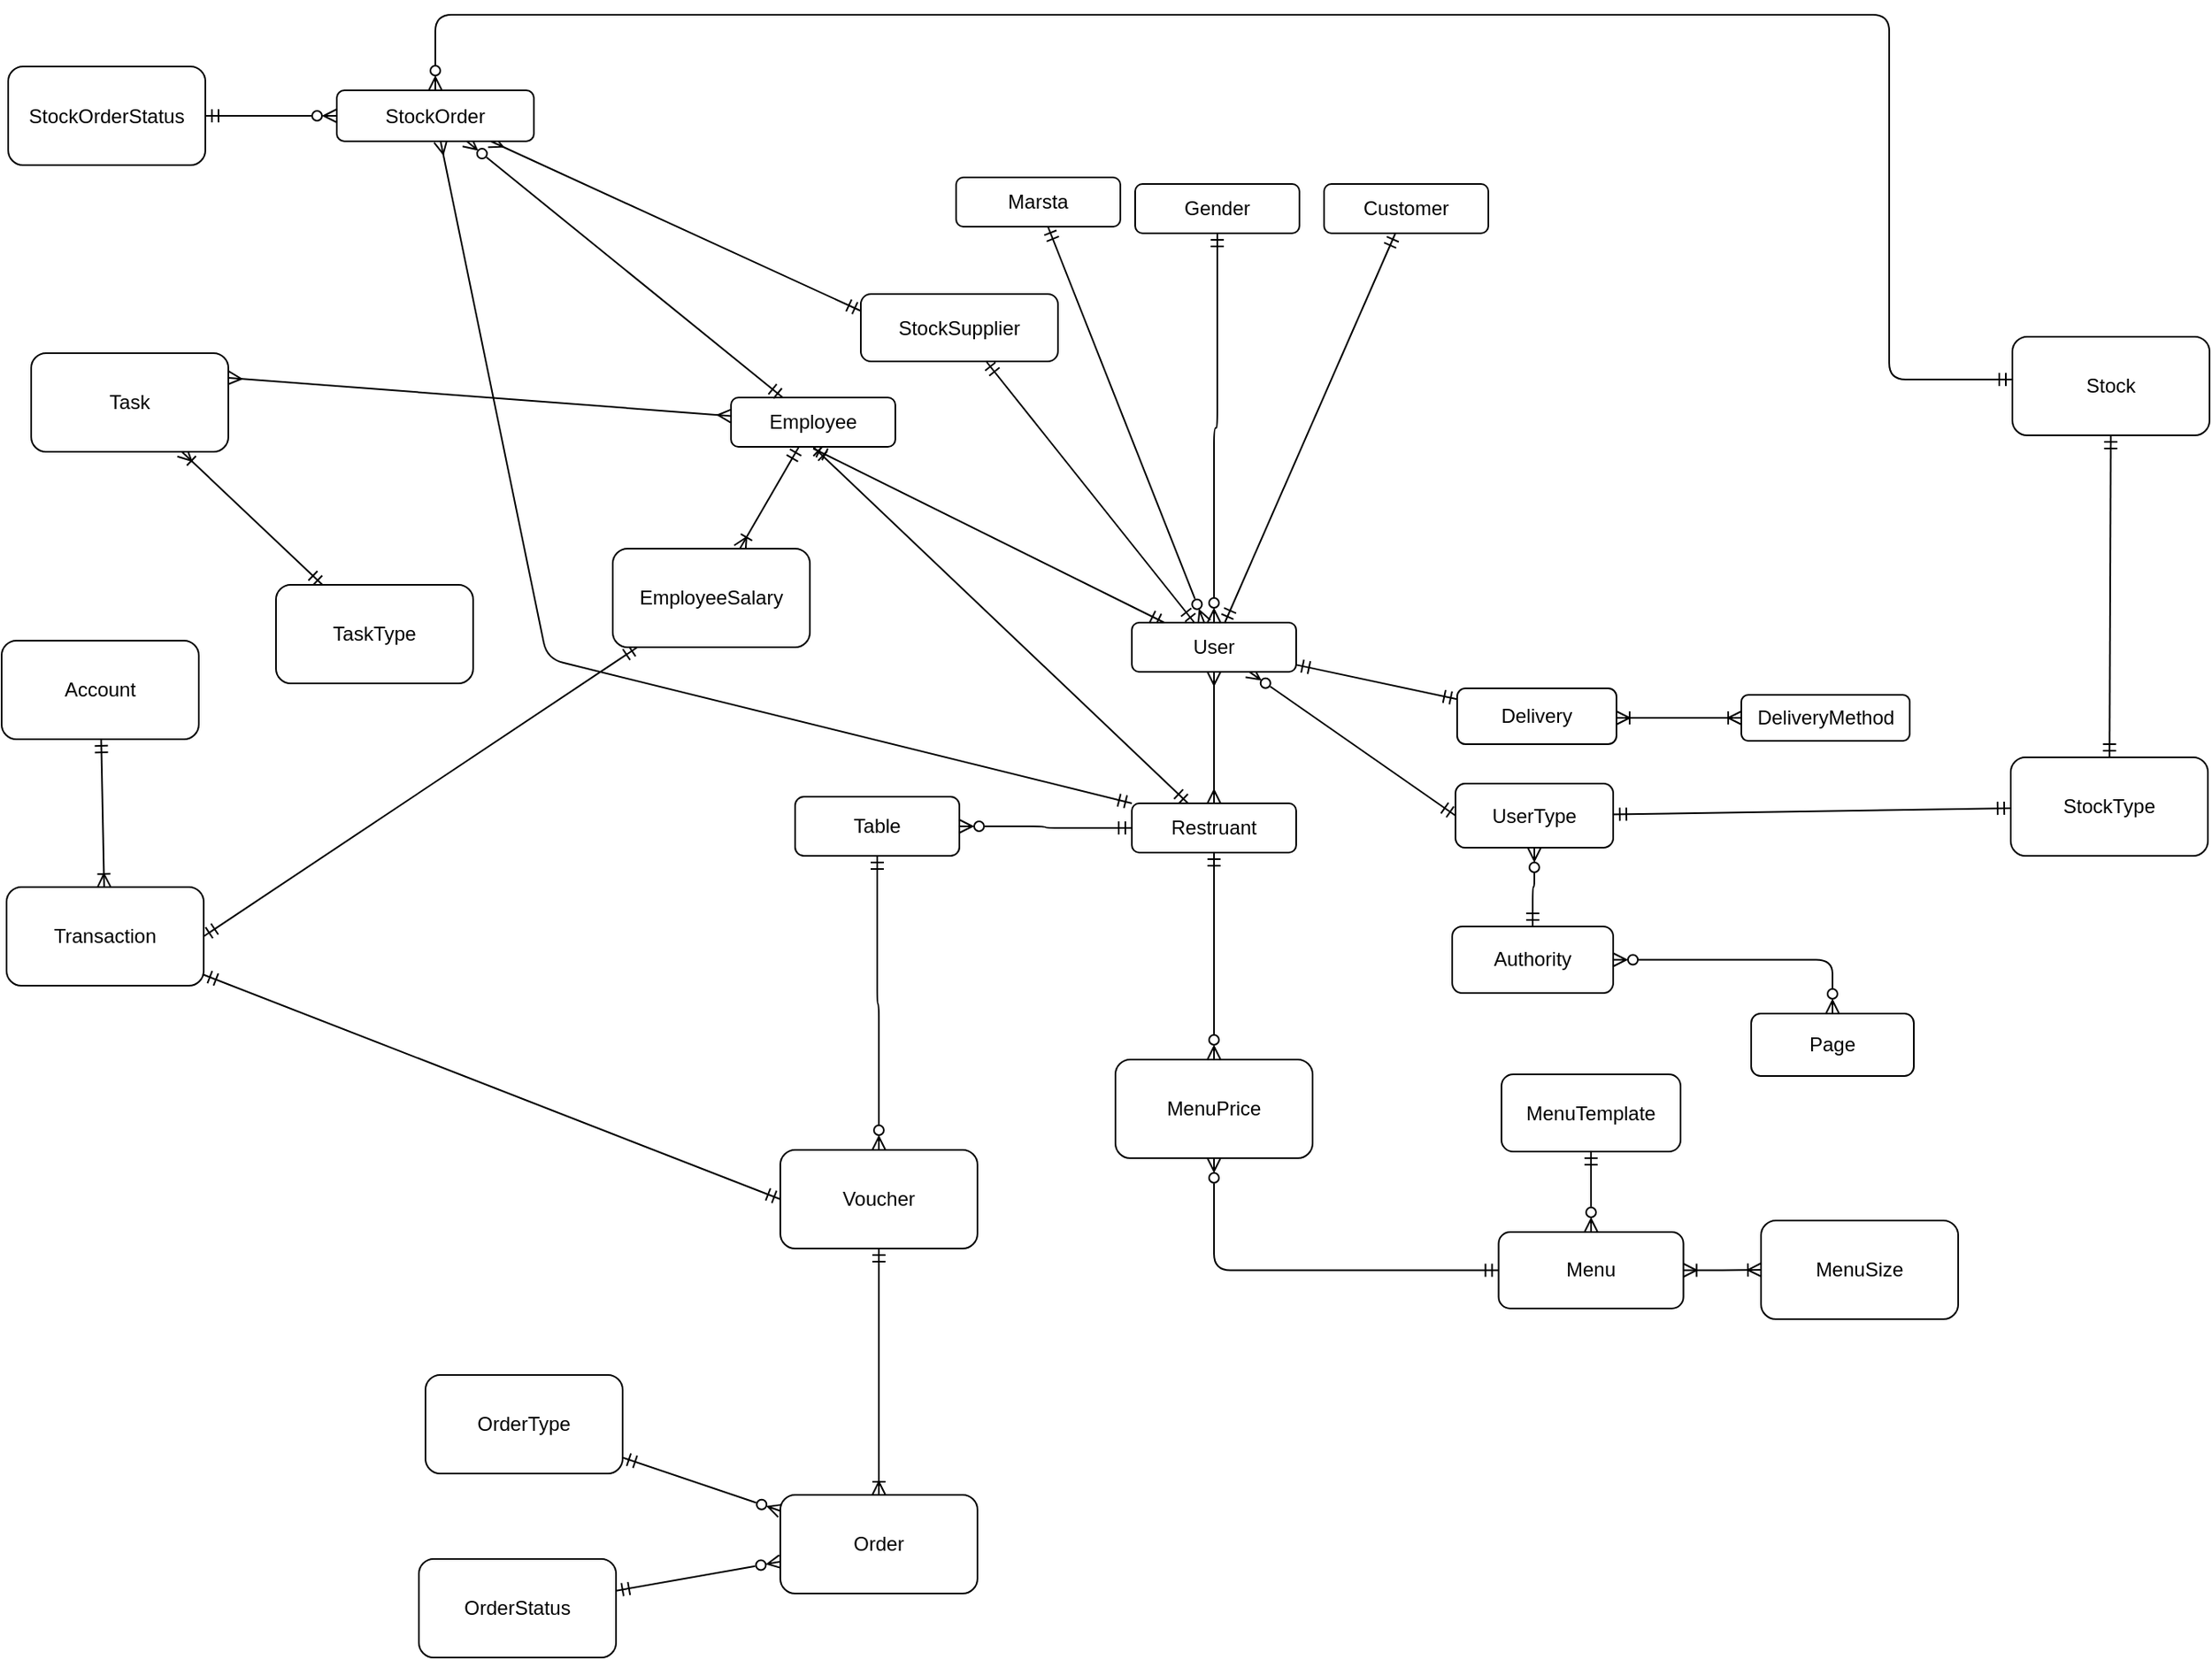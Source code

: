 <mxfile version="23.1.5" type="device">
  <diagram name="Page-1" id="mfla-CMIPA3xYo0PCwOq">
    <mxGraphModel dx="1726" dy="1656" grid="1" gridSize="1" guides="1" tooltips="1" connect="1" arrows="1" fold="1" page="1" pageScale="1" pageWidth="850" pageHeight="1100" math="1" shadow="0">
      <root>
        <mxCell id="0" />
        <mxCell id="1" parent="0" />
        <mxCell id="5DOXIda2FZNYHR_TcTf4-36" style="edgeStyle=orthogonalEdgeStyle;rounded=1;orthogonalLoop=1;jettySize=auto;html=1;startArrow=ERmandOne;startFill=0;endArrow=ERzeroToMany;endFill=0;" parent="1" source="Hu4kS1zhTQbFhnvbTwCU-1" target="5DOXIda2FZNYHR_TcTf4-32" edge="1">
          <mxGeometry relative="1" as="geometry">
            <Array as="points">
              <mxPoint x="170" y="553" />
              <mxPoint x="170" y="553" />
            </Array>
          </mxGeometry>
        </mxCell>
        <mxCell id="5DOXIda2FZNYHR_TcTf4-55" style="edgeStyle=orthogonalEdgeStyle;rounded=1;orthogonalLoop=1;jettySize=auto;html=1;startArrow=ERmany;startFill=0;endArrow=ERmany;endFill=0;" parent="1" source="Hu4kS1zhTQbFhnvbTwCU-1" target="Hu4kS1zhTQbFhnvbTwCU-3" edge="1">
          <mxGeometry relative="1" as="geometry" />
        </mxCell>
        <mxCell id="IhJfi4cyU0d0Fg91817s-1" style="rounded=0;orthogonalLoop=1;jettySize=auto;html=1;entryX=0.5;entryY=1;entryDx=0;entryDy=0;startArrow=ERmandOne;startFill=0;endArrow=ERmandOne;endFill=0;" edge="1" parent="1" source="Hu4kS1zhTQbFhnvbTwCU-1" target="5DOXIda2FZNYHR_TcTf4-8">
          <mxGeometry relative="1" as="geometry" />
        </mxCell>
        <mxCell id="Hu4kS1zhTQbFhnvbTwCU-1" value="Restruant" style="whiteSpace=wrap;html=1;align=center;rounded=1;labelBackgroundColor=none;" parent="1" vertex="1">
          <mxGeometry x="120" y="480" width="100" height="30" as="geometry" />
        </mxCell>
        <mxCell id="5DOXIda2FZNYHR_TcTf4-3" value="" style="edgeStyle=orthogonalEdgeStyle;rounded=1;orthogonalLoop=1;jettySize=auto;html=1;startArrow=ERzeroToMany;startFill=0;endArrow=ERmandOne;endFill=0;labelBackgroundColor=none;fontColor=default;" parent="1" source="Hu4kS1zhTQbFhnvbTwCU-3" target="5DOXIda2FZNYHR_TcTf4-2" edge="1">
          <mxGeometry relative="1" as="geometry" />
        </mxCell>
        <mxCell id="5DOXIda2FZNYHR_TcTf4-5" value="" style="rounded=1;orthogonalLoop=1;jettySize=auto;html=1;startArrow=ERzeroToMany;startFill=0;endArrow=ERmandOne;endFill=0;labelBackgroundColor=none;fontColor=default;" parent="1" source="Hu4kS1zhTQbFhnvbTwCU-3" target="5DOXIda2FZNYHR_TcTf4-4" edge="1">
          <mxGeometry relative="1" as="geometry" />
        </mxCell>
        <mxCell id="5DOXIda2FZNYHR_TcTf4-9" value="" style="rounded=1;orthogonalLoop=1;jettySize=auto;html=1;labelBackgroundColor=none;fontColor=default;startArrow=ERmandOne;startFill=0;endArrow=ERmandOne;endFill=0;" parent="1" source="Hu4kS1zhTQbFhnvbTwCU-3" edge="1">
          <mxGeometry relative="1" as="geometry">
            <mxPoint x="-74" y="264" as="targetPoint" />
          </mxGeometry>
        </mxCell>
        <mxCell id="5DOXIda2FZNYHR_TcTf4-10" style="rounded=1;orthogonalLoop=1;jettySize=auto;html=1;labelBackgroundColor=none;fontColor=default;startArrow=ERmandOne;startFill=0;endArrow=ERmandOne;endFill=0;" parent="1" source="Hu4kS1zhTQbFhnvbTwCU-3" target="5DOXIda2FZNYHR_TcTf4-11" edge="1">
          <mxGeometry relative="1" as="geometry">
            <mxPoint x="350" y="460" as="targetPoint" />
          </mxGeometry>
        </mxCell>
        <mxCell id="5DOXIda2FZNYHR_TcTf4-19" style="rounded=1;orthogonalLoop=1;jettySize=auto;html=1;entryX=0;entryY=0.5;entryDx=0;entryDy=0;startArrow=ERzeroToMany;startFill=0;endArrow=ERmandOne;endFill=0;" parent="1" source="Hu4kS1zhTQbFhnvbTwCU-3" target="5DOXIda2FZNYHR_TcTf4-21" edge="1">
          <mxGeometry relative="1" as="geometry">
            <mxPoint x="376" y="511" as="targetPoint" />
          </mxGeometry>
        </mxCell>
        <mxCell id="5DOXIda2FZNYHR_TcTf4-49" value="" style="rounded=1;orthogonalLoop=1;jettySize=auto;html=1;startArrow=ERmandOne;startFill=0;endArrow=ERmandOne;endFill=0;" parent="1" source="Hu4kS1zhTQbFhnvbTwCU-3" target="5DOXIda2FZNYHR_TcTf4-48" edge="1">
          <mxGeometry relative="1" as="geometry" />
        </mxCell>
        <mxCell id="Hu4kS1zhTQbFhnvbTwCU-3" value="User" style="whiteSpace=wrap;html=1;align=center;rounded=1;labelBackgroundColor=none;" parent="1" vertex="1">
          <mxGeometry x="120" y="370" width="100" height="30" as="geometry" />
        </mxCell>
        <mxCell id="5DOXIda2FZNYHR_TcTf4-2" value="Gender" style="whiteSpace=wrap;html=1;align=center;rounded=1;labelBackgroundColor=none;" parent="1" vertex="1">
          <mxGeometry x="122" y="103" width="100" height="30" as="geometry" />
        </mxCell>
        <mxCell id="5DOXIda2FZNYHR_TcTf4-4" value="Marsta" style="whiteSpace=wrap;html=1;align=center;rounded=1;labelBackgroundColor=none;" parent="1" vertex="1">
          <mxGeometry x="13" y="99" width="100" height="30" as="geometry" />
        </mxCell>
        <mxCell id="5DOXIda2FZNYHR_TcTf4-8" value="Employee" style="whiteSpace=wrap;html=1;align=center;rounded=1;labelBackgroundColor=none;" parent="1" vertex="1">
          <mxGeometry x="-124" y="233" width="100" height="30" as="geometry" />
        </mxCell>
        <mxCell id="5DOXIda2FZNYHR_TcTf4-11" value="Customer" style="rounded=1;whiteSpace=wrap;html=1;labelBackgroundColor=none;" parent="1" vertex="1">
          <mxGeometry x="237" y="103" width="100" height="30" as="geometry" />
        </mxCell>
        <mxCell id="5DOXIda2FZNYHR_TcTf4-15" value="" style="rounded=1;orthogonalLoop=1;jettySize=auto;html=1;startArrow=ERmandOne;startFill=0;endArrow=ERmandOne;endFill=0;" parent="1" source="Hu4kS1zhTQbFhnvbTwCU-3" target="5DOXIda2FZNYHR_TcTf4-16" edge="1">
          <mxGeometry relative="1" as="geometry">
            <mxPoint x="339" y="482" as="targetPoint" />
            <mxPoint x="196" y="400" as="sourcePoint" />
          </mxGeometry>
        </mxCell>
        <mxCell id="5DOXIda2FZNYHR_TcTf4-18" value="" style="edgeStyle=orthogonalEdgeStyle;rounded=1;orthogonalLoop=1;jettySize=auto;html=1;startArrow=ERoneToMany;startFill=0;endArrow=ERoneToMany;endFill=0;" parent="1" source="5DOXIda2FZNYHR_TcTf4-16" target="5DOXIda2FZNYHR_TcTf4-17" edge="1">
          <mxGeometry relative="1" as="geometry">
            <Array as="points">
              <mxPoint x="438" y="428" />
              <mxPoint x="438" y="428" />
            </Array>
          </mxGeometry>
        </mxCell>
        <mxCell id="5DOXIda2FZNYHR_TcTf4-16" value="Delivery" style="rounded=1;whiteSpace=wrap;html=1;" parent="1" vertex="1">
          <mxGeometry x="318" y="410" width="97" height="34" as="geometry" />
        </mxCell>
        <mxCell id="5DOXIda2FZNYHR_TcTf4-17" value="DeliveryMethod" style="whiteSpace=wrap;html=1;rounded=1;" parent="1" vertex="1">
          <mxGeometry x="491" y="414" width="102.5" height="28" as="geometry" />
        </mxCell>
        <mxCell id="5DOXIda2FZNYHR_TcTf4-24" value="" style="edgeStyle=orthogonalEdgeStyle;rounded=1;orthogonalLoop=1;jettySize=auto;html=1;endArrow=ERmandOne;endFill=0;startArrow=ERzeroToMany;startFill=0;" parent="1" source="5DOXIda2FZNYHR_TcTf4-21" target="5DOXIda2FZNYHR_TcTf4-23" edge="1">
          <mxGeometry relative="1" as="geometry" />
        </mxCell>
        <mxCell id="5DOXIda2FZNYHR_TcTf4-21" value="UserType" style="rounded=1;whiteSpace=wrap;html=1;" parent="1" vertex="1">
          <mxGeometry x="317" y="468" width="96" height="39" as="geometry" />
        </mxCell>
        <mxCell id="5DOXIda2FZNYHR_TcTf4-26" value="" style="edgeStyle=orthogonalEdgeStyle;rounded=1;orthogonalLoop=1;jettySize=auto;html=1;startArrow=ERzeroToMany;startFill=0;endArrow=ERzeroToMany;endFill=0;" parent="1" source="5DOXIda2FZNYHR_TcTf4-23" target="5DOXIda2FZNYHR_TcTf4-25" edge="1">
          <mxGeometry relative="1" as="geometry" />
        </mxCell>
        <mxCell id="5DOXIda2FZNYHR_TcTf4-23" value="Authority" style="whiteSpace=wrap;html=1;rounded=1;" parent="1" vertex="1">
          <mxGeometry x="315" y="555" width="98" height="40.5" as="geometry" />
        </mxCell>
        <mxCell id="5DOXIda2FZNYHR_TcTf4-25" value="Page" style="rounded=1;whiteSpace=wrap;html=1;" parent="1" vertex="1">
          <mxGeometry x="497" y="608" width="99" height="38" as="geometry" />
        </mxCell>
        <mxCell id="5DOXIda2FZNYHR_TcTf4-29" value="" style="edgeStyle=orthogonalEdgeStyle;rounded=1;orthogonalLoop=1;jettySize=auto;html=1;startArrow=ERmandOne;startFill=0;endArrow=ERzeroToMany;endFill=0;" parent="1" source="5DOXIda2FZNYHR_TcTf4-27" target="5DOXIda2FZNYHR_TcTf4-28" edge="1">
          <mxGeometry relative="1" as="geometry" />
        </mxCell>
        <mxCell id="5DOXIda2FZNYHR_TcTf4-27" value="MenuTemplate" style="rounded=1;whiteSpace=wrap;html=1;" parent="1" vertex="1">
          <mxGeometry x="345" y="645" width="109" height="47" as="geometry" />
        </mxCell>
        <mxCell id="5DOXIda2FZNYHR_TcTf4-31" value="" style="edgeStyle=orthogonalEdgeStyle;rounded=1;orthogonalLoop=1;jettySize=auto;html=1;startArrow=ERoneToMany;startFill=0;endArrow=ERoneToMany;endFill=0;" parent="1" source="5DOXIda2FZNYHR_TcTf4-28" target="5DOXIda2FZNYHR_TcTf4-30" edge="1">
          <mxGeometry relative="1" as="geometry" />
        </mxCell>
        <mxCell id="5DOXIda2FZNYHR_TcTf4-33" value="" style="edgeStyle=orthogonalEdgeStyle;rounded=1;orthogonalLoop=1;jettySize=auto;html=1;startArrow=ERmandOne;startFill=0;endArrow=ERzeroToMany;endFill=0;" parent="1" source="5DOXIda2FZNYHR_TcTf4-28" target="5DOXIda2FZNYHR_TcTf4-32" edge="1">
          <mxGeometry relative="1" as="geometry" />
        </mxCell>
        <mxCell id="5DOXIda2FZNYHR_TcTf4-28" value="Menu" style="whiteSpace=wrap;html=1;rounded=1;" parent="1" vertex="1">
          <mxGeometry x="343.25" y="741" width="112.5" height="46.5" as="geometry" />
        </mxCell>
        <mxCell id="5DOXIda2FZNYHR_TcTf4-30" value="MenuSize" style="whiteSpace=wrap;html=1;rounded=1;" parent="1" vertex="1">
          <mxGeometry x="503" y="734" width="120" height="60" as="geometry" />
        </mxCell>
        <mxCell id="5DOXIda2FZNYHR_TcTf4-32" value="MenuPrice" style="whiteSpace=wrap;html=1;rounded=1;" parent="1" vertex="1">
          <mxGeometry x="110" y="636" width="120" height="60" as="geometry" />
        </mxCell>
        <mxCell id="5DOXIda2FZNYHR_TcTf4-39" value="" style="rounded=1;orthogonalLoop=1;jettySize=auto;html=1;startArrow=ERzeroToMany;startFill=0;endArrow=ERmandOne;endFill=0;" parent="1" source="5DOXIda2FZNYHR_TcTf4-37" target="5DOXIda2FZNYHR_TcTf4-38" edge="1">
          <mxGeometry relative="1" as="geometry" />
        </mxCell>
        <mxCell id="5DOXIda2FZNYHR_TcTf4-41" value="" style="rounded=1;orthogonalLoop=1;jettySize=auto;html=1;startArrow=ERzeroToMany;startFill=0;endArrow=ERmandOne;endFill=0;" parent="1" source="5DOXIda2FZNYHR_TcTf4-37" target="5DOXIda2FZNYHR_TcTf4-40" edge="1">
          <mxGeometry relative="1" as="geometry" />
        </mxCell>
        <mxCell id="5DOXIda2FZNYHR_TcTf4-37" value="Order" style="rounded=1;whiteSpace=wrap;html=1;" parent="1" vertex="1">
          <mxGeometry x="-94" y="901" width="120" height="60" as="geometry" />
        </mxCell>
        <mxCell id="5DOXIda2FZNYHR_TcTf4-38" value="OrderType" style="whiteSpace=wrap;html=1;rounded=1;" parent="1" vertex="1">
          <mxGeometry x="-310" y="828" width="120" height="60" as="geometry" />
        </mxCell>
        <mxCell id="5DOXIda2FZNYHR_TcTf4-40" value="OrderStatus" style="whiteSpace=wrap;html=1;rounded=1;" parent="1" vertex="1">
          <mxGeometry x="-314" y="940" width="120" height="60" as="geometry" />
        </mxCell>
        <mxCell id="5DOXIda2FZNYHR_TcTf4-43" style="edgeStyle=orthogonalEdgeStyle;rounded=1;orthogonalLoop=1;jettySize=auto;html=1;startArrow=ERzeroToMany;startFill=0;endArrow=ERmandOne;endFill=0;" parent="1" source="5DOXIda2FZNYHR_TcTf4-42" target="Hu4kS1zhTQbFhnvbTwCU-1" edge="1">
          <mxGeometry relative="1" as="geometry" />
        </mxCell>
        <mxCell id="5DOXIda2FZNYHR_TcTf4-42" value="Table" style="rounded=1;whiteSpace=wrap;html=1;" parent="1" vertex="1">
          <mxGeometry x="-85" y="476" width="100" height="36" as="geometry" />
        </mxCell>
        <mxCell id="5DOXIda2FZNYHR_TcTf4-46" style="edgeStyle=orthogonalEdgeStyle;rounded=1;orthogonalLoop=1;jettySize=auto;html=1;startArrow=ERmandOne;startFill=0;endArrow=ERoneToMany;endFill=0;" parent="1" source="5DOXIda2FZNYHR_TcTf4-45" target="5DOXIda2FZNYHR_TcTf4-37" edge="1">
          <mxGeometry relative="1" as="geometry" />
        </mxCell>
        <mxCell id="5DOXIda2FZNYHR_TcTf4-47" style="edgeStyle=orthogonalEdgeStyle;rounded=1;orthogonalLoop=1;jettySize=auto;html=1;entryX=0.5;entryY=1;entryDx=0;entryDy=0;startArrow=ERzeroToMany;startFill=0;endArrow=ERmandOne;endFill=0;" parent="1" source="5DOXIda2FZNYHR_TcTf4-45" target="5DOXIda2FZNYHR_TcTf4-42" edge="1">
          <mxGeometry relative="1" as="geometry">
            <Array as="points">
              <mxPoint x="-34" y="602" />
            </Array>
          </mxGeometry>
        </mxCell>
        <mxCell id="5DOXIda2FZNYHR_TcTf4-45" value="Voucher" style="rounded=1;whiteSpace=wrap;html=1;" parent="1" vertex="1">
          <mxGeometry x="-94" y="691" width="120" height="60" as="geometry" />
        </mxCell>
        <mxCell id="5DOXIda2FZNYHR_TcTf4-48" value="StockSupplier" style="whiteSpace=wrap;html=1;rounded=1;labelBackgroundColor=none;" parent="1" vertex="1">
          <mxGeometry x="-45" y="170" width="120" height="41" as="geometry" />
        </mxCell>
        <mxCell id="5DOXIda2FZNYHR_TcTf4-52" value="" style="rounded=1;orthogonalLoop=1;jettySize=auto;html=1;startArrow=ERmandOne;startFill=0;endArrow=ERmandOne;endFill=0;" parent="1" source="5DOXIda2FZNYHR_TcTf4-50" target="5DOXIda2FZNYHR_TcTf4-51" edge="1">
          <mxGeometry relative="1" as="geometry" />
        </mxCell>
        <mxCell id="5DOXIda2FZNYHR_TcTf4-58" value="" style="edgeStyle=orthogonalEdgeStyle;rounded=1;orthogonalLoop=1;jettySize=auto;html=1;startArrow=ERmandOne;startFill=0;endArrow=ERzeroToMany;endFill=0;" parent="1" source="5DOXIda2FZNYHR_TcTf4-50" target="5DOXIda2FZNYHR_TcTf4-57" edge="1">
          <mxGeometry relative="1" as="geometry">
            <Array as="points">
              <mxPoint x="581" y="222" />
              <mxPoint x="581" />
            </Array>
          </mxGeometry>
        </mxCell>
        <mxCell id="5DOXIda2FZNYHR_TcTf4-50" value="Stock" style="rounded=1;whiteSpace=wrap;html=1;" parent="1" vertex="1">
          <mxGeometry x="656" y="196" width="120" height="60" as="geometry" />
        </mxCell>
        <mxCell id="5DOXIda2FZNYHR_TcTf4-56" style="rounded=1;orthogonalLoop=1;jettySize=auto;html=1;startArrow=ERmandOne;startFill=0;endArrow=ERmandOne;endFill=0;" parent="1" source="5DOXIda2FZNYHR_TcTf4-51" target="5DOXIda2FZNYHR_TcTf4-21" edge="1">
          <mxGeometry relative="1" as="geometry" />
        </mxCell>
        <mxCell id="5DOXIda2FZNYHR_TcTf4-51" value="StockType" style="whiteSpace=wrap;html=1;rounded=1;" parent="1" vertex="1">
          <mxGeometry x="655" y="452" width="120" height="60" as="geometry" />
        </mxCell>
        <mxCell id="5DOXIda2FZNYHR_TcTf4-59" style="rounded=1;orthogonalLoop=1;jettySize=auto;html=1;startArrow=ERzeroToMany;startFill=0;endArrow=ERmandOne;endFill=0;" parent="1" source="5DOXIda2FZNYHR_TcTf4-57" target="5DOXIda2FZNYHR_TcTf4-8" edge="1">
          <mxGeometry relative="1" as="geometry" />
        </mxCell>
        <mxCell id="5DOXIda2FZNYHR_TcTf4-61" style="rounded=1;orthogonalLoop=1;jettySize=auto;html=1;entryX=0;entryY=0;entryDx=0;entryDy=0;startArrow=ERmany;startFill=0;endArrow=ERmandOne;endFill=0;" parent="1" source="5DOXIda2FZNYHR_TcTf4-57" target="Hu4kS1zhTQbFhnvbTwCU-1" edge="1">
          <mxGeometry relative="1" as="geometry">
            <Array as="points">
              <mxPoint x="-236" y="392" />
            </Array>
          </mxGeometry>
        </mxCell>
        <mxCell id="5DOXIda2FZNYHR_TcTf4-62" style="rounded=1;orthogonalLoop=1;jettySize=auto;html=1;entryX=0;entryY=0.25;entryDx=0;entryDy=0;endArrow=ERmandOne;endFill=0;startArrow=ERmany;startFill=0;" parent="1" source="5DOXIda2FZNYHR_TcTf4-57" target="5DOXIda2FZNYHR_TcTf4-48" edge="1">
          <mxGeometry relative="1" as="geometry" />
        </mxCell>
        <mxCell id="5DOXIda2FZNYHR_TcTf4-66" value="" style="rounded=1;orthogonalLoop=1;jettySize=auto;html=1;startArrow=ERzeroToMany;startFill=0;endArrow=ERmandOne;endFill=0;" parent="1" source="5DOXIda2FZNYHR_TcTf4-57" target="5DOXIda2FZNYHR_TcTf4-65" edge="1">
          <mxGeometry relative="1" as="geometry" />
        </mxCell>
        <mxCell id="5DOXIda2FZNYHR_TcTf4-57" value="StockOrder" style="rounded=1;whiteSpace=wrap;html=1;" parent="1" vertex="1">
          <mxGeometry x="-364" y="46" width="120" height="31" as="geometry" />
        </mxCell>
        <mxCell id="5DOXIda2FZNYHR_TcTf4-65" value="StockOrderStatus" style="whiteSpace=wrap;html=1;rounded=1;" parent="1" vertex="1">
          <mxGeometry x="-564" y="31.5" width="120" height="60" as="geometry" />
        </mxCell>
        <mxCell id="vnf6EVX57yP_Y7Sm2TSO-4" value="" style="rounded=0;orthogonalLoop=1;jettySize=auto;html=1;startArrow=ERoneToMany;startFill=0;endArrow=ERmandOne;endFill=0;" parent="1" source="vnf6EVX57yP_Y7Sm2TSO-1" target="vnf6EVX57yP_Y7Sm2TSO-3" edge="1">
          <mxGeometry relative="1" as="geometry" />
        </mxCell>
        <mxCell id="vnf6EVX57yP_Y7Sm2TSO-1" value="Task" style="rounded=1;whiteSpace=wrap;html=1;" parent="1" vertex="1">
          <mxGeometry x="-550" y="206" width="120" height="60" as="geometry" />
        </mxCell>
        <mxCell id="vnf6EVX57yP_Y7Sm2TSO-9" style="rounded=0;orthogonalLoop=1;jettySize=auto;html=1;startArrow=ERmandOne;startFill=0;endArrow=ERoneToMany;endFill=0;" parent="1" source="vnf6EVX57yP_Y7Sm2TSO-2" target="vnf6EVX57yP_Y7Sm2TSO-8" edge="1">
          <mxGeometry relative="1" as="geometry" />
        </mxCell>
        <mxCell id="vnf6EVX57yP_Y7Sm2TSO-2" value="Account" style="rounded=1;whiteSpace=wrap;html=1;" parent="1" vertex="1">
          <mxGeometry x="-568" y="381" width="120" height="60" as="geometry" />
        </mxCell>
        <mxCell id="vnf6EVX57yP_Y7Sm2TSO-3" value="TaskType" style="whiteSpace=wrap;html=1;rounded=1;" parent="1" vertex="1">
          <mxGeometry x="-401" y="347" width="120" height="60" as="geometry" />
        </mxCell>
        <mxCell id="vnf6EVX57yP_Y7Sm2TSO-6" style="rounded=0;orthogonalLoop=1;jettySize=auto;html=1;entryX=1;entryY=0.25;entryDx=0;entryDy=0;startArrow=ERmany;startFill=0;endArrow=ERmany;endFill=0;" parent="1" source="5DOXIda2FZNYHR_TcTf4-8" target="vnf6EVX57yP_Y7Sm2TSO-1" edge="1">
          <mxGeometry relative="1" as="geometry" />
        </mxCell>
        <mxCell id="vnf6EVX57yP_Y7Sm2TSO-11" style="rounded=0;orthogonalLoop=1;jettySize=auto;html=1;entryX=0;entryY=0.5;entryDx=0;entryDy=0;startArrow=ERmandOne;startFill=0;endArrow=ERmandOne;endFill=0;" parent="1" source="vnf6EVX57yP_Y7Sm2TSO-8" target="5DOXIda2FZNYHR_TcTf4-45" edge="1">
          <mxGeometry relative="1" as="geometry" />
        </mxCell>
        <mxCell id="vnf6EVX57yP_Y7Sm2TSO-8" value="Transaction" style="rounded=1;whiteSpace=wrap;html=1;" parent="1" vertex="1">
          <mxGeometry x="-565" y="531" width="120" height="60" as="geometry" />
        </mxCell>
        <mxCell id="vnf6EVX57yP_Y7Sm2TSO-13" style="rounded=0;orthogonalLoop=1;jettySize=auto;html=1;startArrow=ERoneToMany;startFill=0;endArrow=ERmandOne;endFill=0;" parent="1" source="vnf6EVX57yP_Y7Sm2TSO-12" target="5DOXIda2FZNYHR_TcTf4-8" edge="1">
          <mxGeometry relative="1" as="geometry" />
        </mxCell>
        <mxCell id="vnf6EVX57yP_Y7Sm2TSO-14" style="rounded=0;orthogonalLoop=1;jettySize=auto;html=1;entryX=1;entryY=0.5;entryDx=0;entryDy=0;startArrow=ERmandOne;startFill=0;endArrow=ERmandOne;endFill=0;" parent="1" source="vnf6EVX57yP_Y7Sm2TSO-12" target="vnf6EVX57yP_Y7Sm2TSO-8" edge="1">
          <mxGeometry relative="1" as="geometry" />
        </mxCell>
        <mxCell id="vnf6EVX57yP_Y7Sm2TSO-12" value="EmployeeSalary" style="rounded=1;whiteSpace=wrap;html=1;" parent="1" vertex="1">
          <mxGeometry x="-196" y="325" width="120" height="60" as="geometry" />
        </mxCell>
      </root>
    </mxGraphModel>
  </diagram>
</mxfile>
